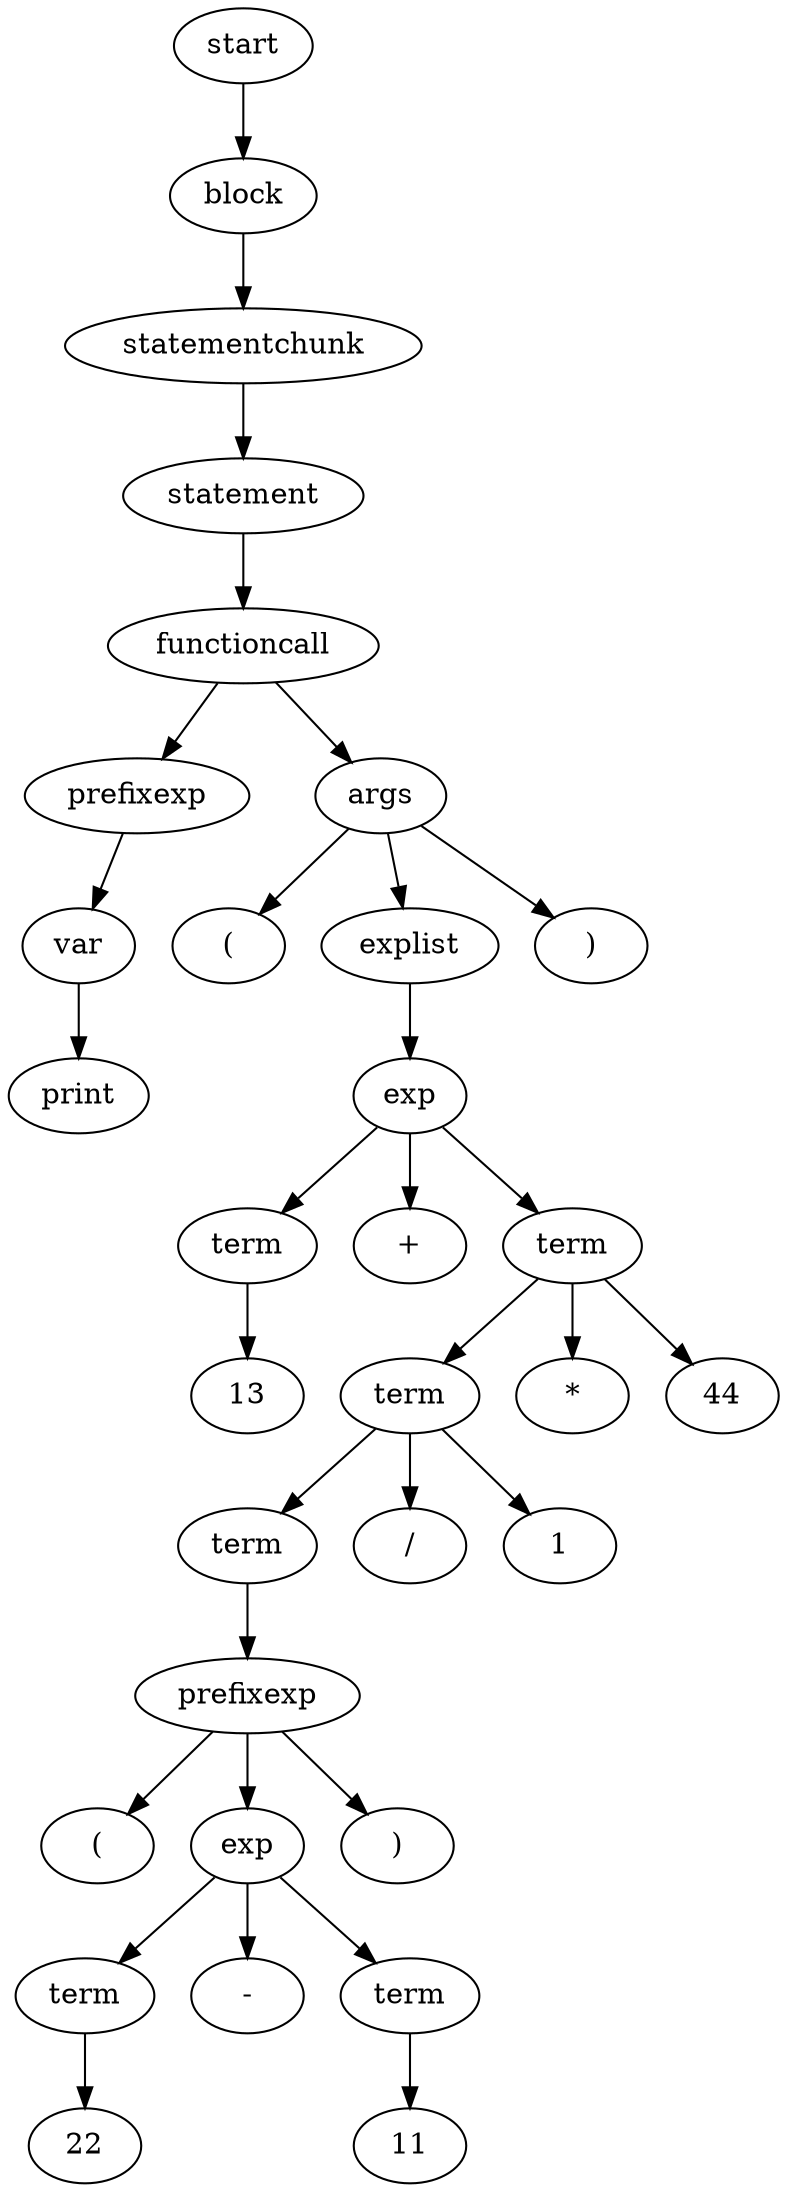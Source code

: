 digraph { 
start0 [label="start"];
block2 [label="block"];
start0 -> block2;
statementchunk3 [label="statementchunk"];
block2 -> statementchunk3;
statement4 [label="statement"];
statementchunk3 -> statement4;
functioncall5 [label="functioncall"];
statement4 -> functioncall5;
prefixexp6 [label="prefixexp"];
functioncall5 -> prefixexp6;
var7 [label="var"];
prefixexp6 -> var7;
identifier8 [label="print"];
var7 -> identifier8;
args9 [label="args"];
functioncall5 -> args9;
leftparentheses10 [label="("];
args9 -> leftparentheses10;
explist11 [label="explist"];
args9 -> explist11;
exp12 [label="exp"];
explist11 -> exp12;
term13 [label="term"];
exp12 -> term13;
integer14 [label="13"];
term13 -> integer14;
binop15 [label="+"];
exp12 -> binop15;
term16 [label="term"];
exp12 -> term16;
term17 [label="term"];
term16 -> term17;
term18 [label="term"];
term17 -> term18;
prefixexp19 [label="prefixexp"];
term18 -> prefixexp19;
leftparentheses20 [label="("];
prefixexp19 -> leftparentheses20;
exp21 [label="exp"];
prefixexp19 -> exp21;
term22 [label="term"];
exp21 -> term22;
integer23 [label="22"];
term22 -> integer23;
binop24 [label="-"];
exp21 -> binop24;
term25 [label="term"];
exp21 -> term25;
integer26 [label="11"];
term25 -> integer26;
rightparentheses27 [label=")"];
prefixexp19 -> rightparentheses27;
binop28 [label="/"];
term17 -> binop28;
integer29 [label="1"];
term17 -> integer29;
binop30 [label="*"];
term16 -> binop30;
integer31 [label="44"];
term16 -> integer31;
rightparentheses32 [label=")"];
args9 -> rightparentheses32;

}